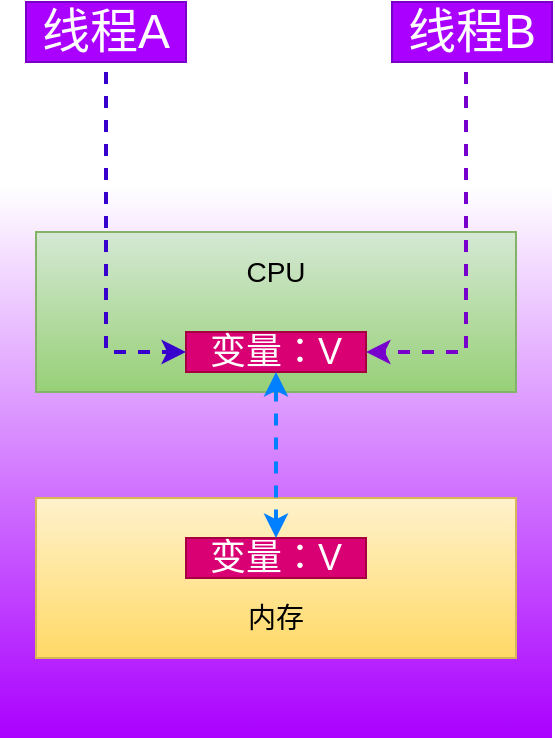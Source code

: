 <mxfile version="12.2.2" type="device" pages="5"><diagram id="YZ7Y7R7JoqKNY3NT98dX" name="第 1 页"><mxGraphModel dx="854" dy="496" grid="1" gridSize="10" guides="1" tooltips="1" connect="1" arrows="1" fold="1" page="1" pageScale="1" pageWidth="1169" pageHeight="827" math="0" shadow="0"><root><mxCell id="0"/><mxCell id="1" parent="0"/><mxCell id="cutTtf2Eejw5bIjczUNu-22" value="" style="whiteSpace=wrap;html=1;aspect=fixed;fillColor=#aa00ff;strokeColor=none;fontColor=#ffffff;gradientColor=#ffffff;gradientDirection=north;" vertex="1" parent="1"><mxGeometry x="201" y="137" width="276" height="276" as="geometry"/></mxCell><mxCell id="cutTtf2Eejw5bIjczUNu-6" value="" style="rounded=0;whiteSpace=wrap;html=1;fillColor=#d5e8d4;strokeColor=#82b366;gradientColor=#97d077;" vertex="1" parent="1"><mxGeometry x="219" y="160" width="240" height="80" as="geometry"/></mxCell><mxCell id="cutTtf2Eejw5bIjczUNu-7" value="" style="rounded=0;whiteSpace=wrap;html=1;fillColor=#fff2cc;strokeColor=#d6b656;gradientColor=#ffd966;" vertex="1" parent="1"><mxGeometry x="219" y="293" width="240" height="80" as="geometry"/></mxCell><mxCell id="cutTtf2Eejw5bIjczUNu-10" value="&lt;font style=&quot;font-size: 14px&quot;&gt;CPU&lt;/font&gt;" style="text;html=1;strokeColor=none;fillColor=none;align=center;verticalAlign=middle;whiteSpace=wrap;rounded=0;" vertex="1" parent="1"><mxGeometry x="319" y="170" width="40" height="20" as="geometry"/></mxCell><mxCell id="cutTtf2Eejw5bIjczUNu-13" value="&lt;font style=&quot;font-size: 18px&quot;&gt;变量：V&lt;/font&gt;" style="text;html=1;strokeColor=#A50040;fillColor=#d80073;align=center;verticalAlign=middle;whiteSpace=wrap;rounded=0;fontColor=#ffffff;" vertex="1" parent="1"><mxGeometry x="294" y="210" width="90" height="20" as="geometry"/></mxCell><mxCell id="cutTtf2Eejw5bIjczUNu-14" value="&lt;font style=&quot;font-size: 18px&quot;&gt;变量：V&lt;/font&gt;" style="text;html=1;strokeColor=#A50040;fillColor=#d80073;align=center;verticalAlign=middle;whiteSpace=wrap;rounded=0;fontColor=#ffffff;" vertex="1" parent="1"><mxGeometry x="294" y="313" width="90" height="20" as="geometry"/></mxCell><mxCell id="cutTtf2Eejw5bIjczUNu-16" value="&lt;span style=&quot;font-size: 14px&quot;&gt;内存&lt;/span&gt;" style="text;html=1;strokeColor=none;fillColor=none;align=center;verticalAlign=middle;whiteSpace=wrap;rounded=0;" vertex="1" parent="1"><mxGeometry x="319" y="343" width="40" height="20" as="geometry"/></mxCell><mxCell id="cutTtf2Eejw5bIjczUNu-19" style="edgeStyle=orthogonalEdgeStyle;rounded=0;orthogonalLoop=1;jettySize=auto;html=1;entryX=0;entryY=0.5;entryDx=0;entryDy=0;dashed=1;strokeWidth=2;fillColor=#6a00ff;strokeColor=#3700CC;" edge="1" parent="1" target="cutTtf2Eejw5bIjczUNu-13"><mxGeometry relative="1" as="geometry"><mxPoint x="254" y="80" as="sourcePoint"/><Array as="points"><mxPoint x="254" y="220"/></Array></mxGeometry></mxCell><mxCell id="cutTtf2Eejw5bIjczUNu-21" style="edgeStyle=orthogonalEdgeStyle;rounded=0;orthogonalLoop=1;jettySize=auto;html=1;entryX=1;entryY=0.5;entryDx=0;entryDy=0;dashed=1;strokeWidth=2;fillColor=#aa00ff;strokeColor=#7700CC;" edge="1" parent="1" target="cutTtf2Eejw5bIjczUNu-13"><mxGeometry relative="1" as="geometry"><mxPoint x="434" y="80" as="sourcePoint"/><Array as="points"><mxPoint x="434" y="220"/></Array></mxGeometry></mxCell><mxCell id="pfKYDeHD8wiDxaN--WPZ-4" value="" style="endArrow=classic;startArrow=classic;html=1;dashed=1;strokeColor=#007FFF;strokeWidth=2;entryX=0.5;entryY=1;entryDx=0;entryDy=0;exitX=0.5;exitY=0;exitDx=0;exitDy=0;entryPerimeter=0;fillColor=#aa00ff;" edge="1" parent="1" source="cutTtf2Eejw5bIjczUNu-14" target="cutTtf2Eejw5bIjczUNu-13"><mxGeometry width="50" height="50" relative="1" as="geometry"><mxPoint x="310" y="300" as="sourcePoint"/><mxPoint x="360" y="250" as="targetPoint"/></mxGeometry></mxCell><mxCell id="xfb1cStcDaeVFm1217G--3" value="&lt;font style=&quot;font-size: 24px&quot;&gt;线程A&lt;/font&gt;" style="rounded=0;whiteSpace=wrap;html=1;fillColor=#aa00ff;strokeColor=#7700CC;fontColor=#ffffff;" vertex="1" parent="1"><mxGeometry x="214" y="45" width="80" height="30" as="geometry"/></mxCell><mxCell id="xfb1cStcDaeVFm1217G--4" value="&lt;font style=&quot;font-size: 24px&quot;&gt;线程B&lt;/font&gt;" style="rounded=0;whiteSpace=wrap;html=1;fillColor=#aa00ff;strokeColor=#7700CC;fontColor=#ffffff;" vertex="1" parent="1"><mxGeometry x="397" y="45" width="80" height="30" as="geometry"/></mxCell></root></mxGraphModel></diagram><diagram id="KqJdQ8v8Tzd9akDIVqpB" name="第 2 页"><mxGraphModel dx="854" dy="496" grid="1" gridSize="10" guides="1" tooltips="1" connect="1" arrows="1" fold="1" page="1" pageScale="1" pageWidth="1169" pageHeight="827" math="0" shadow="0"><root><mxCell id="htEX0x7lA4ImFFeS_5Ce-0"/><mxCell id="htEX0x7lA4ImFFeS_5Ce-1" parent="htEX0x7lA4ImFFeS_5Ce-0"/><mxCell id="htEX0x7lA4ImFFeS_5Ce-13" value="" style="rounded=0;whiteSpace=wrap;html=1;fillColor=#aa00ff;strokeColor=none;fontColor=#ffffff;gradientColor=#ffffff;gradientDirection=north;" vertex="1" parent="htEX0x7lA4ImFFeS_5Ce-1"><mxGeometry x="172.5" y="136" width="655" height="277" as="geometry"/></mxCell><mxCell id="htEX0x7lA4ImFFeS_5Ce-3" value="" style="rounded=0;whiteSpace=wrap;html=1;fillColor=#d5e8d4;strokeColor=#82b366;gradientColor=#97d077;" vertex="1" parent="htEX0x7lA4ImFFeS_5Ce-1"><mxGeometry x="219" y="160" width="240" height="80" as="geometry"/></mxCell><mxCell id="htEX0x7lA4ImFFeS_5Ce-18" value="" style="rounded=0;whiteSpace=wrap;html=1;fillColor=#d5e8d4;strokeColor=#82b366;gradientColor=#97d077;" vertex="1" parent="htEX0x7lA4ImFFeS_5Ce-1"><mxGeometry x="545" y="160" width="240" height="80" as="geometry"/></mxCell><mxCell id="htEX0x7lA4ImFFeS_5Ce-4" value="" style="rounded=0;whiteSpace=wrap;html=1;fillColor=#fff2cc;strokeColor=#d6b656;gradientColor=#ffd966;" vertex="1" parent="htEX0x7lA4ImFFeS_5Ce-1"><mxGeometry x="220" y="293" width="565" height="80" as="geometry"/></mxCell><mxCell id="htEX0x7lA4ImFFeS_5Ce-5" value="&lt;font style=&quot;font-size: 14px&quot;&gt;CPU-1&lt;/font&gt;" style="text;html=1;strokeColor=none;fillColor=none;align=center;verticalAlign=middle;whiteSpace=wrap;rounded=0;" vertex="1" parent="htEX0x7lA4ImFFeS_5Ce-1"><mxGeometry x="303.5" y="170" width="71" height="20" as="geometry"/></mxCell><mxCell id="htEX0x7lA4ImFFeS_5Ce-6" value="&lt;font style=&quot;font-size: 18px&quot;&gt;变量：V&lt;/font&gt;" style="text;html=1;strokeColor=#A50040;fillColor=#d80073;align=center;verticalAlign=middle;whiteSpace=wrap;rounded=0;fontColor=#ffffff;" vertex="1" parent="htEX0x7lA4ImFFeS_5Ce-1"><mxGeometry x="294" y="210" width="90" height="20" as="geometry"/></mxCell><mxCell id="htEX0x7lA4ImFFeS_5Ce-7" value="&lt;font style=&quot;font-size: 18px&quot;&gt;变量：V&lt;/font&gt;" style="text;html=1;strokeColor=#A50040;fillColor=#d80073;align=center;verticalAlign=middle;whiteSpace=wrap;rounded=0;fontColor=#ffffff;" vertex="1" parent="htEX0x7lA4ImFFeS_5Ce-1"><mxGeometry x="460" y="323" width="90" height="20" as="geometry"/></mxCell><mxCell id="htEX0x7lA4ImFFeS_5Ce-8" value="&lt;span style=&quot;font-size: 14px&quot;&gt;内存&lt;/span&gt;" style="text;html=1;strokeColor=none;fillColor=none;align=center;verticalAlign=middle;whiteSpace=wrap;rounded=0;" vertex="1" parent="htEX0x7lA4ImFFeS_5Ce-1"><mxGeometry x="480" y="353" width="40" height="20" as="geometry"/></mxCell><mxCell id="htEX0x7lA4ImFFeS_5Ce-9" style="edgeStyle=orthogonalEdgeStyle;rounded=0;orthogonalLoop=1;jettySize=auto;html=1;entryX=0;entryY=0.5;entryDx=0;entryDy=0;dashed=1;strokeWidth=2;fillColor=#6a00ff;strokeColor=#3700CC;" edge="1" parent="htEX0x7lA4ImFFeS_5Ce-1" target="htEX0x7lA4ImFFeS_5Ce-6"><mxGeometry relative="1" as="geometry"><Array as="points"><mxPoint x="254" y="220"/></Array><mxPoint x="254" y="80" as="sourcePoint"/></mxGeometry></mxCell><mxCell id="htEX0x7lA4ImFFeS_5Ce-19" value="&lt;font style=&quot;font-size: 14px&quot;&gt;CPU-2&lt;/font&gt;" style="text;html=1;strokeColor=none;fillColor=none;align=center;verticalAlign=middle;whiteSpace=wrap;rounded=0;" vertex="1" parent="htEX0x7lA4ImFFeS_5Ce-1"><mxGeometry x="645" y="170" width="45" height="20" as="geometry"/></mxCell><mxCell id="htEX0x7lA4ImFFeS_5Ce-20" value="&lt;font style=&quot;font-size: 18px&quot;&gt;变量：V&lt;/font&gt;" style="text;html=1;strokeColor=#A50040;fillColor=#d80073;align=center;verticalAlign=middle;whiteSpace=wrap;rounded=0;fontColor=#ffffff;" vertex="1" parent="htEX0x7lA4ImFFeS_5Ce-1"><mxGeometry x="620" y="210" width="90" height="20" as="geometry"/></mxCell><mxCell id="sKykn8MsBHqau9PUj2wn-0" value="" style="endArrow=classic;startArrow=classic;html=1;dashed=1;strokeColor=#A50040;strokeWidth=2;exitX=0.422;exitY=1;exitDx=0;exitDy=0;exitPerimeter=0;entryX=0;entryY=0.5;entryDx=0;entryDy=0;rounded=1;edgeStyle=orthogonalEdgeStyle;curved=1;fillColor=#d80073;" edge="1" parent="htEX0x7lA4ImFFeS_5Ce-1" source="htEX0x7lA4ImFFeS_5Ce-6" target="htEX0x7lA4ImFFeS_5Ce-7"><mxGeometry width="50" height="50" relative="1" as="geometry"><mxPoint x="360" y="290" as="sourcePoint"/><mxPoint x="410" y="240" as="targetPoint"/></mxGeometry></mxCell><mxCell id="sKykn8MsBHqau9PUj2wn-1" value="" style="endArrow=classic;startArrow=classic;html=1;dashed=1;strokeColor=#A50040;strokeWidth=2;entryX=0.5;entryY=1;entryDx=0;entryDy=0;exitX=1;exitY=0.75;exitDx=0;exitDy=0;edgeStyle=orthogonalEdgeStyle;curved=1;fillColor=#d80073;" edge="1" parent="htEX0x7lA4ImFFeS_5Ce-1" source="htEX0x7lA4ImFFeS_5Ce-7" target="htEX0x7lA4ImFFeS_5Ce-20"><mxGeometry width="50" height="50" relative="1" as="geometry"><mxPoint x="630" y="300" as="sourcePoint"/><mxPoint x="680" y="250" as="targetPoint"/></mxGeometry></mxCell><mxCell id="WsWHvqr5vHxE6L6fhxTD-0" value="&lt;font style=&quot;font-size: 24px&quot;&gt;线程A&lt;/font&gt;" style="rounded=0;whiteSpace=wrap;html=1;fillColor=#aa00ff;strokeColor=#7700CC;fontColor=#ffffff;" vertex="1" parent="htEX0x7lA4ImFFeS_5Ce-1"><mxGeometry x="214" y="50" width="80" height="30" as="geometry"/></mxCell><mxCell id="WsWHvqr5vHxE6L6fhxTD-4" style="edgeStyle=orthogonalEdgeStyle;rounded=0;orthogonalLoop=1;jettySize=auto;html=1;entryX=1;entryY=0.5;entryDx=0;entryDy=0;dashed=1;strokeColor=#007FFF;strokeWidth=2;" edge="1" parent="htEX0x7lA4ImFFeS_5Ce-1" source="WsWHvqr5vHxE6L6fhxTD-2" target="htEX0x7lA4ImFFeS_5Ce-20"><mxGeometry relative="1" as="geometry"/></mxCell><mxCell id="WsWHvqr5vHxE6L6fhxTD-2" value="&lt;font style=&quot;font-size: 24px&quot;&gt;线程A&lt;/font&gt;" style="rounded=0;whiteSpace=wrap;html=1;fillColor=#aa00ff;strokeColor=#7700CC;fontColor=#ffffff;" vertex="1" parent="htEX0x7lA4ImFFeS_5Ce-1"><mxGeometry x="705" y="50" width="80" height="30" as="geometry"/></mxCell></root></mxGraphModel></diagram><diagram id="HbPO_Closx_KGSHCogGu" name="第 3 页"><mxGraphModel dx="854" dy="496" grid="1" gridSize="10" guides="1" tooltips="1" connect="1" arrows="1" fold="1" page="1" pageScale="1" pageWidth="1169" pageHeight="827" math="0" shadow="0"><root><mxCell id="z0KVDvhs4ZLpqrcBJLjd-0"/><mxCell id="z0KVDvhs4ZLpqrcBJLjd-1" parent="z0KVDvhs4ZLpqrcBJLjd-0"/><mxCell id="z0KVDvhs4ZLpqrcBJLjd-2" value="" style="endArrow=classic;html=1;strokeColor=#7EA6E0;strokeWidth=2;" edge="1" parent="z0KVDvhs4ZLpqrcBJLjd-1"><mxGeometry width="50" height="50" relative="1" as="geometry"><mxPoint x="200" y="380" as="sourcePoint"/><mxPoint x="200" y="120" as="targetPoint"/></mxGeometry></mxCell><mxCell id="z0KVDvhs4ZLpqrcBJLjd-3" value="" style="endArrow=classic;html=1;strokeColor=#7EA6E0;strokeWidth=2;" edge="1" parent="z0KVDvhs4ZLpqrcBJLjd-1"><mxGeometry width="50" height="50" relative="1" as="geometry"><mxPoint x="180" y="360" as="sourcePoint"/><mxPoint x="650" y="360" as="targetPoint"/></mxGeometry></mxCell><mxCell id="z0KVDvhs4ZLpqrcBJLjd-4" value="" style="endArrow=classic;html=1;strokeColor=#F19C99;strokeWidth=2;dashed=1;" edge="1" parent="z0KVDvhs4ZLpqrcBJLjd-1" source="z0KVDvhs4ZLpqrcBJLjd-13"><mxGeometry width="50" height="50" relative="1" as="geometry"><mxPoint x="200" y="320" as="sourcePoint"/><mxPoint x="640" y="320" as="targetPoint"/></mxGeometry></mxCell><mxCell id="z0KVDvhs4ZLpqrcBJLjd-7" value="" style="endArrow=classic;html=1;strokeColor=#F19C99;strokeWidth=2;dashed=1;" edge="1" parent="z0KVDvhs4ZLpqrcBJLjd-1" source="z0KVDvhs4ZLpqrcBJLjd-15"><mxGeometry width="50" height="50" relative="1" as="geometry"><mxPoint x="200" y="250" as="sourcePoint"/><mxPoint x="640" y="250" as="targetPoint"/></mxGeometry></mxCell><mxCell id="z0KVDvhs4ZLpqrcBJLjd-5" value="" style="rounded=0;whiteSpace=wrap;html=1;fillColor=#60a917;strokeColor=#2D7600;fontColor=#ffffff;" vertex="1" parent="z0KVDvhs4ZLpqrcBJLjd-1"><mxGeometry x="200" y="240" width="80" height="20" as="geometry"/></mxCell><mxCell id="z0KVDvhs4ZLpqrcBJLjd-8" value="" style="endArrow=classic;html=1;strokeColor=#F19C99;strokeWidth=2;dashed=1;" edge="1" parent="z0KVDvhs4ZLpqrcBJLjd-1" target="z0KVDvhs4ZLpqrcBJLjd-5"><mxGeometry width="50" height="50" relative="1" as="geometry"><mxPoint x="200" y="250" as="sourcePoint"/><mxPoint x="590" y="250" as="targetPoint"/></mxGeometry></mxCell><mxCell id="z0KVDvhs4ZLpqrcBJLjd-9" value="" style="rounded=0;whiteSpace=wrap;html=1;fillColor=#60a917;strokeColor=#2D7600;fontColor=#ffffff;" vertex="1" parent="z0KVDvhs4ZLpqrcBJLjd-1"><mxGeometry x="280" y="310" width="80" height="20" as="geometry"/></mxCell><mxCell id="z0KVDvhs4ZLpqrcBJLjd-10" value="" style="endArrow=classic;html=1;strokeColor=#F19C99;strokeWidth=2;dashed=1;" edge="1" parent="z0KVDvhs4ZLpqrcBJLjd-1" target="z0KVDvhs4ZLpqrcBJLjd-9"><mxGeometry width="50" height="50" relative="1" as="geometry"><mxPoint x="200" y="320" as="sourcePoint"/><mxPoint x="590" y="320" as="targetPoint"/></mxGeometry></mxCell><mxCell id="z0KVDvhs4ZLpqrcBJLjd-11" value="" style="rounded=0;whiteSpace=wrap;html=1;fillColor=#60a917;strokeColor=#2D7600;fontColor=#ffffff;" vertex="1" parent="z0KVDvhs4ZLpqrcBJLjd-1"><mxGeometry x="360" y="240" width="80" height="20" as="geometry"/></mxCell><mxCell id="z0KVDvhs4ZLpqrcBJLjd-12" value="" style="endArrow=classic;html=1;strokeColor=#F19C99;strokeWidth=2;dashed=1;" edge="1" parent="z0KVDvhs4ZLpqrcBJLjd-1" source="z0KVDvhs4ZLpqrcBJLjd-5" target="z0KVDvhs4ZLpqrcBJLjd-11"><mxGeometry width="50" height="50" relative="1" as="geometry"><mxPoint x="280" y="250" as="sourcePoint"/><mxPoint x="590" y="250" as="targetPoint"/></mxGeometry></mxCell><mxCell id="z0KVDvhs4ZLpqrcBJLjd-13" value="" style="rounded=0;whiteSpace=wrap;html=1;fillColor=#60a917;strokeColor=#2D7600;fontColor=#ffffff;" vertex="1" parent="z0KVDvhs4ZLpqrcBJLjd-1"><mxGeometry x="440" y="310" width="80" height="20" as="geometry"/></mxCell><mxCell id="z0KVDvhs4ZLpqrcBJLjd-14" value="" style="endArrow=classic;html=1;strokeColor=#F19C99;strokeWidth=2;dashed=1;" edge="1" parent="z0KVDvhs4ZLpqrcBJLjd-1" source="z0KVDvhs4ZLpqrcBJLjd-9" target="z0KVDvhs4ZLpqrcBJLjd-13"><mxGeometry width="50" height="50" relative="1" as="geometry"><mxPoint x="360" y="320" as="sourcePoint"/><mxPoint x="590" y="320" as="targetPoint"/></mxGeometry></mxCell><mxCell id="z0KVDvhs4ZLpqrcBJLjd-15" value="" style="rounded=0;whiteSpace=wrap;html=1;fillColor=#60a917;strokeColor=#2D7600;fontColor=#ffffff;" vertex="1" parent="z0KVDvhs4ZLpqrcBJLjd-1"><mxGeometry x="520" y="240" width="80" height="20" as="geometry"/></mxCell><mxCell id="z0KVDvhs4ZLpqrcBJLjd-17" value="" style="endArrow=classic;html=1;strokeColor=#F19C99;strokeWidth=2;dashed=1;" edge="1" parent="z0KVDvhs4ZLpqrcBJLjd-1" source="z0KVDvhs4ZLpqrcBJLjd-11" target="z0KVDvhs4ZLpqrcBJLjd-15"><mxGeometry width="50" height="50" relative="1" as="geometry"><mxPoint x="440" y="250" as="sourcePoint"/><mxPoint x="640" y="250" as="targetPoint"/></mxGeometry></mxCell><mxCell id="z0KVDvhs4ZLpqrcBJLjd-19" value="&lt;font style=&quot;font-size: 18px&quot;&gt;线程B&lt;/font&gt;" style="rounded=0;whiteSpace=wrap;html=1;fillColor=#008a00;strokeColor=#005700;fontColor=#ffffff;" vertex="1" parent="z0KVDvhs4ZLpqrcBJLjd-1"><mxGeometry x="120" y="305" width="70" height="30" as="geometry"/></mxCell><mxCell id="z0KVDvhs4ZLpqrcBJLjd-20" value="&lt;font style=&quot;font-size: 18px&quot;&gt;线程A&lt;/font&gt;" style="rounded=0;whiteSpace=wrap;html=1;fillColor=#008a00;strokeColor=#005700;fontColor=#ffffff;" vertex="1" parent="z0KVDvhs4ZLpqrcBJLjd-1"><mxGeometry x="120" y="235" width="70" height="30" as="geometry"/></mxCell><mxCell id="z0KVDvhs4ZLpqrcBJLjd-22" value="&lt;font style=&quot;font-size: 18px&quot;&gt;时间&lt;/font&gt;" style="rounded=0;whiteSpace=wrap;html=1;fillColor=#dae8fc;strokeColor=#6c8ebf;" vertex="1" parent="z0KVDvhs4ZLpqrcBJLjd-1"><mxGeometry x="670" y="350" width="40" height="20" as="geometry"/></mxCell><mxCell id="z0KVDvhs4ZLpqrcBJLjd-23" value="&lt;span style=&quot;font-size: 18px&quot;&gt;任务&lt;/span&gt;" style="rounded=0;whiteSpace=wrap;html=1;fillColor=#dae8fc;strokeColor=#6c8ebf;" vertex="1" parent="z0KVDvhs4ZLpqrcBJLjd-1"><mxGeometry x="150" y="110" width="40" height="20" as="geometry"/></mxCell><mxCell id="z0KVDvhs4ZLpqrcBJLjd-24" value="" style="endArrow=classic;html=1;strokeColor=#B20000;strokeWidth=1;fillColor=#e51400;" edge="1" parent="z0KVDvhs4ZLpqrcBJLjd-1"><mxGeometry width="50" height="50" relative="1" as="geometry"><mxPoint x="280" y="210" as="sourcePoint"/><mxPoint x="280" y="310" as="targetPoint"/></mxGeometry></mxCell><mxCell id="z0KVDvhs4ZLpqrcBJLjd-25" value="任务切换" style="text;html=1;strokeColor=none;fillColor=none;align=center;verticalAlign=middle;whiteSpace=wrap;rounded=0;" vertex="1" parent="z0KVDvhs4ZLpqrcBJLjd-1"><mxGeometry x="270" y="180" width="50" height="20" as="geometry"/></mxCell></root></mxGraphModel></diagram><diagram id="DEYPMbJ0MlnAuM2-aii4" name="第 4 页"><mxGraphModel dx="854" dy="496" grid="1" gridSize="10" guides="1" tooltips="1" connect="1" arrows="1" fold="1" page="1" pageScale="1" pageWidth="1169" pageHeight="827" math="0" shadow="0"><root><mxCell id="SbwMI7MAZXNxjXsjqOl_-0"/><mxCell id="SbwMI7MAZXNxjXsjqOl_-1" parent="SbwMI7MAZXNxjXsjqOl_-0"/><mxCell id="SbwMI7MAZXNxjXsjqOl_-16" style="edgeStyle=orthogonalEdgeStyle;rounded=1;orthogonalLoop=1;jettySize=auto;html=1;entryX=0.5;entryY=0;entryDx=0;entryDy=0;dashed=1;strokeColor=#7EA6E0;strokeWidth=2;" edge="1" parent="SbwMI7MAZXNxjXsjqOl_-1" source="SbwMI7MAZXNxjXsjqOl_-2" target="SbwMI7MAZXNxjXsjqOl_-15"><mxGeometry relative="1" as="geometry"/></mxCell><mxCell id="SbwMI7MAZXNxjXsjqOl_-2" value="&lt;font style=&quot;font-size: 14px&quot;&gt;将total=0加载到寄存器&lt;/font&gt;" style="rounded=0;whiteSpace=wrap;html=1;fillColor=#60a917;strokeColor=#2D7600;fontColor=#ffffff;" vertex="1" parent="SbwMI7MAZXNxjXsjqOl_-1"><mxGeometry x="200" y="140" width="150" height="30" as="geometry"/></mxCell><mxCell id="SbwMI7MAZXNxjXsjqOl_-22" style="edgeStyle=orthogonalEdgeStyle;rounded=1;orthogonalLoop=1;jettySize=auto;html=1;entryX=0.5;entryY=0;entryDx=0;entryDy=0;dashed=1;strokeColor=#7EA6E0;strokeWidth=2;" edge="1" parent="SbwMI7MAZXNxjXsjqOl_-1" source="SbwMI7MAZXNxjXsjqOl_-4" target="SbwMI7MAZXNxjXsjqOl_-6"><mxGeometry relative="1" as="geometry"/></mxCell><mxCell id="SbwMI7MAZXNxjXsjqOl_-4" value="&lt;span style=&quot;font-size: 14px&quot;&gt;total+1=1&lt;/span&gt;" style="rounded=0;whiteSpace=wrap;html=1;fillColor=#60a917;strokeColor=#2D7600;fontColor=#ffffff;" vertex="1" parent="SbwMI7MAZXNxjXsjqOl_-1"><mxGeometry x="200" y="320" width="150" height="30" as="geometry"/></mxCell><mxCell id="SbwMI7MAZXNxjXsjqOl_-6" value="&lt;span style=&quot;font-size: 14px&quot;&gt;将total写入内存&lt;/span&gt;" style="rounded=0;whiteSpace=wrap;html=1;fillColor=#60a917;strokeColor=#2D7600;fontColor=#ffffff;" vertex="1" parent="SbwMI7MAZXNxjXsjqOl_-1"><mxGeometry x="200" y="410" width="150" height="30" as="geometry"/></mxCell><mxCell id="SbwMI7MAZXNxjXsjqOl_-18" style="edgeStyle=orthogonalEdgeStyle;rounded=1;orthogonalLoop=1;jettySize=auto;html=1;entryX=0.5;entryY=0;entryDx=0;entryDy=0;dashed=1;strokeColor=#7EA6E0;strokeWidth=2;" edge="1" parent="SbwMI7MAZXNxjXsjqOl_-1" source="SbwMI7MAZXNxjXsjqOl_-7" target="SbwMI7MAZXNxjXsjqOl_-8"><mxGeometry relative="1" as="geometry"/></mxCell><mxCell id="SbwMI7MAZXNxjXsjqOl_-7" value="&lt;font style=&quot;font-size: 14px&quot;&gt;将total=0加载到寄存器&lt;/font&gt;" style="rounded=0;whiteSpace=wrap;html=1;fillColor=#60a917;strokeColor=#2D7600;fontColor=#ffffff;" vertex="1" parent="SbwMI7MAZXNxjXsjqOl_-1"><mxGeometry x="500" y="140" width="150" height="30" as="geometry"/></mxCell><mxCell id="SbwMI7MAZXNxjXsjqOl_-19" style="edgeStyle=orthogonalEdgeStyle;rounded=1;orthogonalLoop=1;jettySize=auto;html=1;entryX=0.5;entryY=0;entryDx=0;entryDy=0;dashed=1;strokeColor=#7EA6E0;strokeWidth=2;" edge="1" parent="SbwMI7MAZXNxjXsjqOl_-1" source="SbwMI7MAZXNxjXsjqOl_-8" target="SbwMI7MAZXNxjXsjqOl_-9"><mxGeometry relative="1" as="geometry"/></mxCell><mxCell id="SbwMI7MAZXNxjXsjqOl_-8" value="&lt;span style=&quot;font-size: 14px&quot;&gt;total+1=1&lt;/span&gt;" style="rounded=0;whiteSpace=wrap;html=1;fillColor=#60a917;strokeColor=#2D7600;fontColor=#ffffff;" vertex="1" parent="SbwMI7MAZXNxjXsjqOl_-1"><mxGeometry x="500" y="230" width="150" height="30" as="geometry"/></mxCell><mxCell id="SbwMI7MAZXNxjXsjqOl_-21" style="edgeStyle=orthogonalEdgeStyle;rounded=1;orthogonalLoop=1;jettySize=auto;html=1;dashed=1;strokeColor=#7EA6E0;strokeWidth=2;" edge="1" parent="SbwMI7MAZXNxjXsjqOl_-1" source="SbwMI7MAZXNxjXsjqOl_-9" target="SbwMI7MAZXNxjXsjqOl_-4"><mxGeometry relative="1" as="geometry"/></mxCell><mxCell id="SbwMI7MAZXNxjXsjqOl_-9" value="&lt;span style=&quot;font-size: 14px&quot;&gt;将total写入内存&lt;/span&gt;" style="rounded=0;whiteSpace=wrap;html=1;fillColor=#60a917;strokeColor=#2D7600;fontColor=#ffffff;" vertex="1" parent="SbwMI7MAZXNxjXsjqOl_-1"><mxGeometry x="500" y="320" width="150" height="30" as="geometry"/></mxCell><mxCell id="SbwMI7MAZXNxjXsjqOl_-12" style="edgeStyle=orthogonalEdgeStyle;rounded=1;orthogonalLoop=1;jettySize=auto;html=1;entryX=0.5;entryY=0;entryDx=0;entryDy=0;strokeColor=#7EA6E0;strokeWidth=2;dashed=1;" edge="1" parent="SbwMI7MAZXNxjXsjqOl_-1" source="SbwMI7MAZXNxjXsjqOl_-10" target="SbwMI7MAZXNxjXsjqOl_-2"><mxGeometry relative="1" as="geometry"/></mxCell><mxCell id="SbwMI7MAZXNxjXsjqOl_-10" value="&lt;font style=&quot;font-size: 18px&quot;&gt;线程A&lt;/font&gt;" style="rounded=0;whiteSpace=wrap;html=1;fillColor=#1ba1e2;strokeColor=#006EAF;fontColor=#ffffff;" vertex="1" parent="SbwMI7MAZXNxjXsjqOl_-1"><mxGeometry x="240" y="50" width="70" height="30" as="geometry"/></mxCell><mxCell id="SbwMI7MAZXNxjXsjqOl_-14" style="edgeStyle=orthogonalEdgeStyle;rounded=1;orthogonalLoop=1;jettySize=auto;html=1;dashed=1;strokeColor=#7EA6E0;strokeWidth=2;" edge="1" parent="SbwMI7MAZXNxjXsjqOl_-1" source="SbwMI7MAZXNxjXsjqOl_-11" target="SbwMI7MAZXNxjXsjqOl_-7"><mxGeometry relative="1" as="geometry"/></mxCell><mxCell id="SbwMI7MAZXNxjXsjqOl_-11" value="&lt;font style=&quot;font-size: 18px&quot;&gt;线程B&lt;/font&gt;" style="rounded=0;whiteSpace=wrap;html=1;fillColor=#1ba1e2;strokeColor=#006EAF;fontColor=#ffffff;" vertex="1" parent="SbwMI7MAZXNxjXsjqOl_-1"><mxGeometry x="540" y="50" width="70" height="30" as="geometry"/></mxCell><mxCell id="SbwMI7MAZXNxjXsjqOl_-17" style="edgeStyle=orthogonalEdgeStyle;rounded=1;orthogonalLoop=1;jettySize=auto;html=1;entryX=0;entryY=0.5;entryDx=0;entryDy=0;dashed=1;strokeColor=#7EA6E0;strokeWidth=2;" edge="1" parent="SbwMI7MAZXNxjXsjqOl_-1" source="SbwMI7MAZXNxjXsjqOl_-15" target="SbwMI7MAZXNxjXsjqOl_-7"><mxGeometry relative="1" as="geometry"/></mxCell><mxCell id="SbwMI7MAZXNxjXsjqOl_-15" value="&lt;span style=&quot;font-size: 14px&quot;&gt;线程切换&lt;/span&gt;" style="rounded=0;whiteSpace=wrap;html=1;fillColor=#aa00ff;strokeColor=#7700CC;fontColor=#ffffff;" vertex="1" parent="SbwMI7MAZXNxjXsjqOl_-1"><mxGeometry x="200" y="230" width="150" height="30" as="geometry"/></mxCell></root></mxGraphModel></diagram><diagram id="g62hOYvCSbF59ts-3Kqm" name="第 5 页"><mxGraphModel dx="1220" dy="709" grid="1" gridSize="10" guides="1" tooltips="1" connect="1" arrows="1" fold="1" page="1" pageScale="1" pageWidth="1169" pageHeight="827" math="0" shadow="0"><root><mxCell id="VRT5Abrc4-zfV9jlqv-w-0"/><mxCell id="VRT5Abrc4-zfV9jlqv-w-1" parent="VRT5Abrc4-zfV9jlqv-w-0"/><mxCell id="MIMTnRotYEEIXUL3vyPa-7" style="edgeStyle=orthogonalEdgeStyle;rounded=1;orthogonalLoop=1;jettySize=auto;html=1;entryX=0.5;entryY=0;entryDx=0;entryDy=0;strokeColor=#005700;strokeWidth=4;fillColor=#008a00;" edge="1" parent="VRT5Abrc4-zfV9jlqv-w-1" source="MIMTnRotYEEIXUL3vyPa-0" target="MIMTnRotYEEIXUL3vyPa-1"><mxGeometry relative="1" as="geometry"/></mxCell><mxCell id="MIMTnRotYEEIXUL3vyPa-0" value="&lt;font style=&quot;font-size: 24px&quot;&gt;线程A&lt;/font&gt;" style="rounded=0;whiteSpace=wrap;html=1;fillColor=#1ba1e2;strokeColor=#006EAF;fontColor=#ffffff;" vertex="1" parent="VRT5Abrc4-zfV9jlqv-w-1"><mxGeometry x="240" y="50" width="70" height="30" as="geometry"/></mxCell><mxCell id="MIMTnRotYEEIXUL3vyPa-8" style="edgeStyle=orthogonalEdgeStyle;rounded=1;orthogonalLoop=1;jettySize=auto;html=1;strokeColor=#005700;strokeWidth=4;fillColor=#008a00;" edge="1" parent="VRT5Abrc4-zfV9jlqv-w-1" source="MIMTnRotYEEIXUL3vyPa-1" target="MIMTnRotYEEIXUL3vyPa-3"><mxGeometry relative="1" as="geometry"/></mxCell><mxCell id="MIMTnRotYEEIXUL3vyPa-1" value="&lt;div style=&quot;text-align: left&quot;&gt;&lt;font face=&quot;operator mono, consolas, monaco, menlo, monospace&quot; style=&quot;font-size: 18px&quot;&gt;&lt;span style=&quot;white-space: pre ; background-color: rgb(0 , 127 , 255)&quot;&gt;instance==null&lt;/span&gt;&lt;/font&gt;&lt;/div&gt;" style="rhombus;whiteSpace=wrap;html=1;fillColor=#1ba1e2;strokeColor=#006EAF;fontColor=#ffffff;" vertex="1" parent="VRT5Abrc4-zfV9jlqv-w-1"><mxGeometry x="175" y="180" width="200" height="100" as="geometry"/></mxCell><mxCell id="MIMTnRotYEEIXUL3vyPa-9" style="edgeStyle=orthogonalEdgeStyle;rounded=1;orthogonalLoop=1;jettySize=auto;html=1;strokeColor=#005700;strokeWidth=4;fillColor=#008a00;" edge="1" parent="VRT5Abrc4-zfV9jlqv-w-1" source="MIMTnRotYEEIXUL3vyPa-3" target="MIMTnRotYEEIXUL3vyPa-5"><mxGeometry relative="1" as="geometry"/></mxCell><mxCell id="MIMTnRotYEEIXUL3vyPa-3" value="&lt;font style=&quot;font-size: 24px&quot;&gt;分配一块内存N&lt;/font&gt;" style="rounded=0;whiteSpace=wrap;html=1;fillColor=#1ba1e2;strokeColor=#006EAF;fontColor=#ffffff;" vertex="1" parent="VRT5Abrc4-zfV9jlqv-w-1"><mxGeometry x="190" y="390" width="170" height="50" as="geometry"/></mxCell><mxCell id="MIMTnRotYEEIXUL3vyPa-22" style="edgeStyle=orthogonalEdgeStyle;rounded=1;orthogonalLoop=1;jettySize=auto;html=1;entryX=0;entryY=0.5;entryDx=0;entryDy=0;strokeColor=#6F0000;strokeWidth=4;dashed=1;fillColor=#a20025;" edge="1" parent="VRT5Abrc4-zfV9jlqv-w-1" source="MIMTnRotYEEIXUL3vyPa-5" target="MIMTnRotYEEIXUL3vyPa-14"><mxGeometry relative="1" as="geometry"/></mxCell><mxCell id="AVFXEvlQ87IW8e-En6UN-1" style="edgeStyle=orthogonalEdgeStyle;rounded=1;orthogonalLoop=1;jettySize=auto;html=1;strokeColor=#005700;strokeWidth=4;fillColor=#008a00;" edge="1" parent="VRT5Abrc4-zfV9jlqv-w-1" source="MIMTnRotYEEIXUL3vyPa-5" target="MIMTnRotYEEIXUL3vyPa-6"><mxGeometry relative="1" as="geometry"/></mxCell><mxCell id="MIMTnRotYEEIXUL3vyPa-5" value="&lt;font style=&quot;font-size: 24px&quot;&gt;instance=&amp;amp;N&lt;/font&gt;" style="rounded=0;whiteSpace=wrap;html=1;fillColor=#1ba1e2;strokeColor=#006EAF;fontColor=#ffffff;" vertex="1" parent="VRT5Abrc4-zfV9jlqv-w-1"><mxGeometry x="200" y="540" width="150" height="50" as="geometry"/></mxCell><mxCell id="MIMTnRotYEEIXUL3vyPa-6" value="&lt;font style=&quot;font-size: 24px&quot;&gt;初始化Singleton&lt;/font&gt;" style="rounded=0;whiteSpace=wrap;html=1;fillColor=#1ba1e2;strokeColor=#006EAF;fontColor=#ffffff;" vertex="1" parent="VRT5Abrc4-zfV9jlqv-w-1"><mxGeometry x="185" y="690" width="180" height="50" as="geometry"/></mxCell><mxCell id="MIMTnRotYEEIXUL3vyPa-11" style="edgeStyle=orthogonalEdgeStyle;rounded=1;orthogonalLoop=1;jettySize=auto;html=1;entryX=0.5;entryY=0;entryDx=0;entryDy=0;strokeColor=#005700;strokeWidth=4;fillColor=#008a00;" edge="1" parent="VRT5Abrc4-zfV9jlqv-w-1" source="MIMTnRotYEEIXUL3vyPa-12" target="MIMTnRotYEEIXUL3vyPa-14"><mxGeometry relative="1" as="geometry"/></mxCell><mxCell id="MIMTnRotYEEIXUL3vyPa-12" value="&lt;font style=&quot;font-size: 24px&quot;&gt;线程B&lt;/font&gt;" style="rounded=0;whiteSpace=wrap;html=1;fillColor=#aa00ff;strokeColor=#7700CC;fontColor=#ffffff;" vertex="1" parent="VRT5Abrc4-zfV9jlqv-w-1"><mxGeometry x="645" y="50" width="70" height="30" as="geometry"/></mxCell><mxCell id="MIMTnRotYEEIXUL3vyPa-25" style="edgeStyle=orthogonalEdgeStyle;rounded=1;orthogonalLoop=1;jettySize=auto;html=1;entryX=0.5;entryY=0;entryDx=0;entryDy=0;strokeColor=#005700;strokeWidth=4;fillColor=#008a00;" edge="1" parent="VRT5Abrc4-zfV9jlqv-w-1" source="MIMTnRotYEEIXUL3vyPa-14" target="MIMTnRotYEEIXUL3vyPa-24"><mxGeometry relative="1" as="geometry"/></mxCell><mxCell id="MIMTnRotYEEIXUL3vyPa-14" value="&lt;div style=&quot;text-align: left&quot;&gt;&lt;font face=&quot;operator mono, consolas, monaco, menlo, monospace&quot; style=&quot;font-size: 14px&quot;&gt;&lt;span style=&quot;white-space: pre ; background-color: rgb(102 , 0 , 204)&quot;&gt;instance==null&lt;/span&gt;&lt;/font&gt;&lt;/div&gt;" style="rhombus;whiteSpace=wrap;html=1;fillColor=#aa00ff;strokeColor=#7700CC;fontColor=#ffffff;" vertex="1" parent="VRT5Abrc4-zfV9jlqv-w-1"><mxGeometry x="580" y="180" width="200" height="100" as="geometry"/></mxCell><mxCell id="MIMTnRotYEEIXUL3vyPa-16" value="&lt;font style=&quot;font-size: 24px&quot;&gt;分配一块内存N&lt;/font&gt;" style="rounded=0;whiteSpace=wrap;html=1;fillColor=#aa00ff;strokeColor=#7700CC;fontColor=#ffffff;" vertex="1" parent="VRT5Abrc4-zfV9jlqv-w-1"><mxGeometry x="592.5" y="390" width="175" height="50" as="geometry"/></mxCell><mxCell id="MIMTnRotYEEIXUL3vyPa-18" value="&lt;font style=&quot;font-size: 24px&quot;&gt;instance=&amp;amp;N&lt;/font&gt;" style="rounded=0;whiteSpace=wrap;html=1;fillColor=#aa00ff;strokeColor=#7700CC;fontColor=#ffffff;" vertex="1" parent="VRT5Abrc4-zfV9jlqv-w-1"><mxGeometry x="605" y="540" width="150" height="50" as="geometry"/></mxCell><mxCell id="MIMTnRotYEEIXUL3vyPa-19" value="&lt;font style=&quot;font-size: 24px&quot;&gt;初始化Singleton&lt;/font&gt;" style="rounded=0;whiteSpace=wrap;html=1;fillColor=#aa00ff;strokeColor=#7700CC;fontColor=#ffffff;" vertex="1" parent="VRT5Abrc4-zfV9jlqv-w-1"><mxGeometry x="592.5" y="690" width="185" height="50" as="geometry"/></mxCell><mxCell id="MIMTnRotYEEIXUL3vyPa-23" value="&lt;font style=&quot;font-size: 18px&quot;&gt;线程切换&lt;/font&gt;" style="text;html=1;strokeColor=#A50040;fillColor=#d80073;align=center;verticalAlign=middle;whiteSpace=wrap;rounded=0;fontColor=#ffffff;" vertex="1" parent="VRT5Abrc4-zfV9jlqv-w-1"><mxGeometry x="484" y="200" width="100" height="20" as="geometry"/></mxCell><mxCell id="MIMTnRotYEEIXUL3vyPa-24" value="&lt;font style=&quot;font-size: 24px&quot;&gt;返回未初始化的instance&lt;/font&gt;" style="rounded=0;whiteSpace=wrap;html=1;fillColor=#aa00ff;strokeColor=#7700CC;fontColor=#ffffff;" vertex="1" parent="VRT5Abrc4-zfV9jlqv-w-1"><mxGeometry x="900" y="390" width="150" height="70" as="geometry"/></mxCell></root></mxGraphModel></diagram></mxfile>